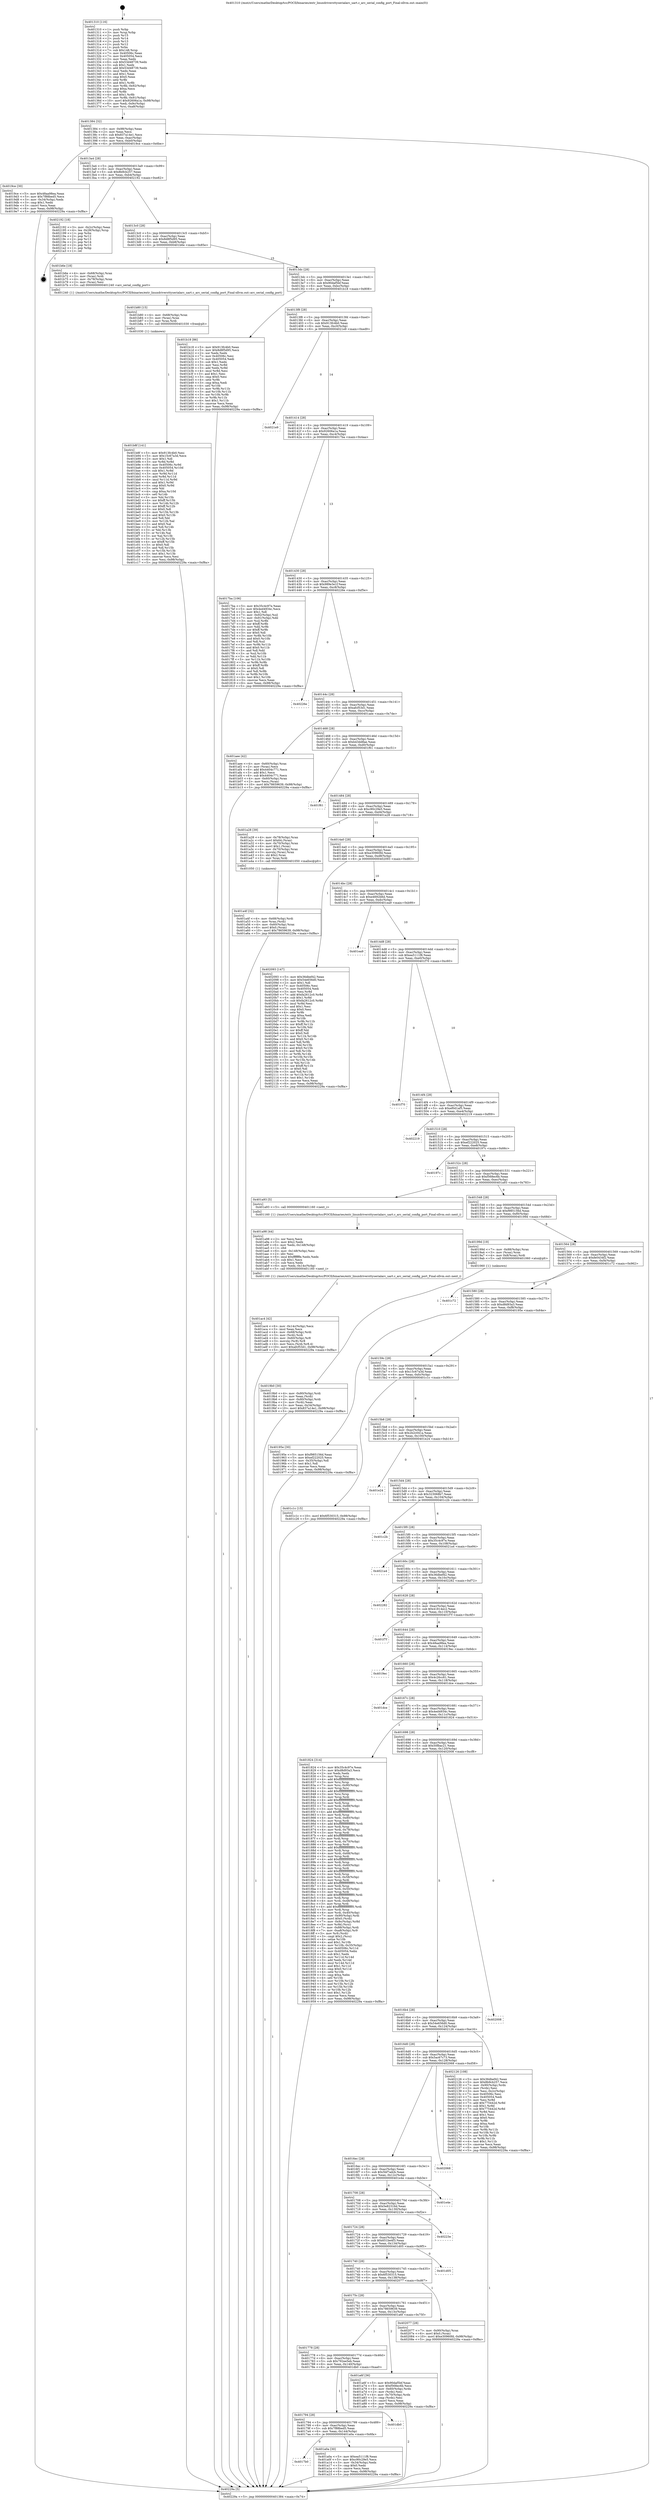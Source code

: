 digraph "0x401310" {
  label = "0x401310 (/mnt/c/Users/mathe/Desktop/tcc/POCII/binaries/extr_linuxdriversttyserialarc_uart.c_arc_serial_config_port_Final-ollvm.out::main(0))"
  labelloc = "t"
  node[shape=record]

  Entry [label="",width=0.3,height=0.3,shape=circle,fillcolor=black,style=filled]
  "0x401384" [label="{
     0x401384 [32]\l
     | [instrs]\l
     &nbsp;&nbsp;0x401384 \<+6\>: mov -0x98(%rbp),%eax\l
     &nbsp;&nbsp;0x40138a \<+2\>: mov %eax,%ecx\l
     &nbsp;&nbsp;0x40138c \<+6\>: sub $0x837a14e1,%ecx\l
     &nbsp;&nbsp;0x401392 \<+6\>: mov %eax,-0xac(%rbp)\l
     &nbsp;&nbsp;0x401398 \<+6\>: mov %ecx,-0xb0(%rbp)\l
     &nbsp;&nbsp;0x40139e \<+6\>: je 00000000004019ce \<main+0x6be\>\l
  }"]
  "0x4019ce" [label="{
     0x4019ce [30]\l
     | [instrs]\l
     &nbsp;&nbsp;0x4019ce \<+5\>: mov $0x48aa98ea,%eax\l
     &nbsp;&nbsp;0x4019d3 \<+5\>: mov $0x7f88bed5,%ecx\l
     &nbsp;&nbsp;0x4019d8 \<+3\>: mov -0x34(%rbp),%edx\l
     &nbsp;&nbsp;0x4019db \<+3\>: cmp $0x1,%edx\l
     &nbsp;&nbsp;0x4019de \<+3\>: cmovl %ecx,%eax\l
     &nbsp;&nbsp;0x4019e1 \<+6\>: mov %eax,-0x98(%rbp)\l
     &nbsp;&nbsp;0x4019e7 \<+5\>: jmp 000000000040229a \<main+0xf8a\>\l
  }"]
  "0x4013a4" [label="{
     0x4013a4 [28]\l
     | [instrs]\l
     &nbsp;&nbsp;0x4013a4 \<+5\>: jmp 00000000004013a9 \<main+0x99\>\l
     &nbsp;&nbsp;0x4013a9 \<+6\>: mov -0xac(%rbp),%eax\l
     &nbsp;&nbsp;0x4013af \<+5\>: sub $0x8b9cb257,%eax\l
     &nbsp;&nbsp;0x4013b4 \<+6\>: mov %eax,-0xb4(%rbp)\l
     &nbsp;&nbsp;0x4013ba \<+6\>: je 0000000000402192 \<main+0xe82\>\l
  }"]
  Exit [label="",width=0.3,height=0.3,shape=circle,fillcolor=black,style=filled,peripheries=2]
  "0x402192" [label="{
     0x402192 [18]\l
     | [instrs]\l
     &nbsp;&nbsp;0x402192 \<+3\>: mov -0x2c(%rbp),%eax\l
     &nbsp;&nbsp;0x402195 \<+4\>: lea -0x28(%rbp),%rsp\l
     &nbsp;&nbsp;0x402199 \<+1\>: pop %rbx\l
     &nbsp;&nbsp;0x40219a \<+2\>: pop %r12\l
     &nbsp;&nbsp;0x40219c \<+2\>: pop %r13\l
     &nbsp;&nbsp;0x40219e \<+2\>: pop %r14\l
     &nbsp;&nbsp;0x4021a0 \<+2\>: pop %r15\l
     &nbsp;&nbsp;0x4021a2 \<+1\>: pop %rbp\l
     &nbsp;&nbsp;0x4021a3 \<+1\>: ret\l
  }"]
  "0x4013c0" [label="{
     0x4013c0 [28]\l
     | [instrs]\l
     &nbsp;&nbsp;0x4013c0 \<+5\>: jmp 00000000004013c5 \<main+0xb5\>\l
     &nbsp;&nbsp;0x4013c5 \<+6\>: mov -0xac(%rbp),%eax\l
     &nbsp;&nbsp;0x4013cb \<+5\>: sub $0x8d8f5d95,%eax\l
     &nbsp;&nbsp;0x4013d0 \<+6\>: mov %eax,-0xb8(%rbp)\l
     &nbsp;&nbsp;0x4013d6 \<+6\>: je 0000000000401b6e \<main+0x85e\>\l
  }"]
  "0x401b8f" [label="{
     0x401b8f [141]\l
     | [instrs]\l
     &nbsp;&nbsp;0x401b8f \<+5\>: mov $0x913fc4b0,%esi\l
     &nbsp;&nbsp;0x401b94 \<+5\>: mov $0x15c67a3d,%ecx\l
     &nbsp;&nbsp;0x401b99 \<+2\>: mov $0x1,%dl\l
     &nbsp;&nbsp;0x401b9b \<+3\>: xor %r8d,%r8d\l
     &nbsp;&nbsp;0x401b9e \<+8\>: mov 0x40506c,%r9d\l
     &nbsp;&nbsp;0x401ba6 \<+8\>: mov 0x405054,%r10d\l
     &nbsp;&nbsp;0x401bae \<+4\>: sub $0x1,%r8d\l
     &nbsp;&nbsp;0x401bb2 \<+3\>: mov %r9d,%r11d\l
     &nbsp;&nbsp;0x401bb5 \<+3\>: add %r8d,%r11d\l
     &nbsp;&nbsp;0x401bb8 \<+4\>: imul %r11d,%r9d\l
     &nbsp;&nbsp;0x401bbc \<+4\>: and $0x1,%r9d\l
     &nbsp;&nbsp;0x401bc0 \<+4\>: cmp $0x0,%r9d\l
     &nbsp;&nbsp;0x401bc4 \<+3\>: sete %bl\l
     &nbsp;&nbsp;0x401bc7 \<+4\>: cmp $0xa,%r10d\l
     &nbsp;&nbsp;0x401bcb \<+4\>: setl %r14b\l
     &nbsp;&nbsp;0x401bcf \<+3\>: mov %bl,%r15b\l
     &nbsp;&nbsp;0x401bd2 \<+4\>: xor $0xff,%r15b\l
     &nbsp;&nbsp;0x401bd6 \<+3\>: mov %r14b,%r12b\l
     &nbsp;&nbsp;0x401bd9 \<+4\>: xor $0xff,%r12b\l
     &nbsp;&nbsp;0x401bdd \<+3\>: xor $0x0,%dl\l
     &nbsp;&nbsp;0x401be0 \<+3\>: mov %r15b,%r13b\l
     &nbsp;&nbsp;0x401be3 \<+4\>: and $0x0,%r13b\l
     &nbsp;&nbsp;0x401be7 \<+2\>: and %dl,%bl\l
     &nbsp;&nbsp;0x401be9 \<+3\>: mov %r12b,%al\l
     &nbsp;&nbsp;0x401bec \<+2\>: and $0x0,%al\l
     &nbsp;&nbsp;0x401bee \<+3\>: and %dl,%r14b\l
     &nbsp;&nbsp;0x401bf1 \<+3\>: or %bl,%r13b\l
     &nbsp;&nbsp;0x401bf4 \<+3\>: or %r14b,%al\l
     &nbsp;&nbsp;0x401bf7 \<+3\>: xor %al,%r13b\l
     &nbsp;&nbsp;0x401bfa \<+3\>: or %r12b,%r15b\l
     &nbsp;&nbsp;0x401bfd \<+4\>: xor $0xff,%r15b\l
     &nbsp;&nbsp;0x401c01 \<+3\>: or $0x0,%dl\l
     &nbsp;&nbsp;0x401c04 \<+3\>: and %dl,%r15b\l
     &nbsp;&nbsp;0x401c07 \<+3\>: or %r15b,%r13b\l
     &nbsp;&nbsp;0x401c0a \<+4\>: test $0x1,%r13b\l
     &nbsp;&nbsp;0x401c0e \<+3\>: cmovne %ecx,%esi\l
     &nbsp;&nbsp;0x401c11 \<+6\>: mov %esi,-0x98(%rbp)\l
     &nbsp;&nbsp;0x401c17 \<+5\>: jmp 000000000040229a \<main+0xf8a\>\l
  }"]
  "0x401b6e" [label="{
     0x401b6e [18]\l
     | [instrs]\l
     &nbsp;&nbsp;0x401b6e \<+4\>: mov -0x68(%rbp),%rax\l
     &nbsp;&nbsp;0x401b72 \<+3\>: mov (%rax),%rdi\l
     &nbsp;&nbsp;0x401b75 \<+4\>: mov -0x78(%rbp),%rax\l
     &nbsp;&nbsp;0x401b79 \<+2\>: mov (%rax),%esi\l
     &nbsp;&nbsp;0x401b7b \<+5\>: call 0000000000401240 \<arc_serial_config_port\>\l
     | [calls]\l
     &nbsp;&nbsp;0x401240 \{1\} (/mnt/c/Users/mathe/Desktop/tcc/POCII/binaries/extr_linuxdriversttyserialarc_uart.c_arc_serial_config_port_Final-ollvm.out::arc_serial_config_port)\l
  }"]
  "0x4013dc" [label="{
     0x4013dc [28]\l
     | [instrs]\l
     &nbsp;&nbsp;0x4013dc \<+5\>: jmp 00000000004013e1 \<main+0xd1\>\l
     &nbsp;&nbsp;0x4013e1 \<+6\>: mov -0xac(%rbp),%eax\l
     &nbsp;&nbsp;0x4013e7 \<+5\>: sub $0x90daf5bf,%eax\l
     &nbsp;&nbsp;0x4013ec \<+6\>: mov %eax,-0xbc(%rbp)\l
     &nbsp;&nbsp;0x4013f2 \<+6\>: je 0000000000401b18 \<main+0x808\>\l
  }"]
  "0x401b80" [label="{
     0x401b80 [15]\l
     | [instrs]\l
     &nbsp;&nbsp;0x401b80 \<+4\>: mov -0x68(%rbp),%rax\l
     &nbsp;&nbsp;0x401b84 \<+3\>: mov (%rax),%rax\l
     &nbsp;&nbsp;0x401b87 \<+3\>: mov %rax,%rdi\l
     &nbsp;&nbsp;0x401b8a \<+5\>: call 0000000000401030 \<free@plt\>\l
     | [calls]\l
     &nbsp;&nbsp;0x401030 \{1\} (unknown)\l
  }"]
  "0x401b18" [label="{
     0x401b18 [86]\l
     | [instrs]\l
     &nbsp;&nbsp;0x401b18 \<+5\>: mov $0x913fc4b0,%eax\l
     &nbsp;&nbsp;0x401b1d \<+5\>: mov $0x8d8f5d95,%ecx\l
     &nbsp;&nbsp;0x401b22 \<+2\>: xor %edx,%edx\l
     &nbsp;&nbsp;0x401b24 \<+7\>: mov 0x40506c,%esi\l
     &nbsp;&nbsp;0x401b2b \<+7\>: mov 0x405054,%edi\l
     &nbsp;&nbsp;0x401b32 \<+3\>: sub $0x1,%edx\l
     &nbsp;&nbsp;0x401b35 \<+3\>: mov %esi,%r8d\l
     &nbsp;&nbsp;0x401b38 \<+3\>: add %edx,%r8d\l
     &nbsp;&nbsp;0x401b3b \<+4\>: imul %r8d,%esi\l
     &nbsp;&nbsp;0x401b3f \<+3\>: and $0x1,%esi\l
     &nbsp;&nbsp;0x401b42 \<+3\>: cmp $0x0,%esi\l
     &nbsp;&nbsp;0x401b45 \<+4\>: sete %r9b\l
     &nbsp;&nbsp;0x401b49 \<+3\>: cmp $0xa,%edi\l
     &nbsp;&nbsp;0x401b4c \<+4\>: setl %r10b\l
     &nbsp;&nbsp;0x401b50 \<+3\>: mov %r9b,%r11b\l
     &nbsp;&nbsp;0x401b53 \<+3\>: and %r10b,%r11b\l
     &nbsp;&nbsp;0x401b56 \<+3\>: xor %r10b,%r9b\l
     &nbsp;&nbsp;0x401b59 \<+3\>: or %r9b,%r11b\l
     &nbsp;&nbsp;0x401b5c \<+4\>: test $0x1,%r11b\l
     &nbsp;&nbsp;0x401b60 \<+3\>: cmovne %ecx,%eax\l
     &nbsp;&nbsp;0x401b63 \<+6\>: mov %eax,-0x98(%rbp)\l
     &nbsp;&nbsp;0x401b69 \<+5\>: jmp 000000000040229a \<main+0xf8a\>\l
  }"]
  "0x4013f8" [label="{
     0x4013f8 [28]\l
     | [instrs]\l
     &nbsp;&nbsp;0x4013f8 \<+5\>: jmp 00000000004013fd \<main+0xed\>\l
     &nbsp;&nbsp;0x4013fd \<+6\>: mov -0xac(%rbp),%eax\l
     &nbsp;&nbsp;0x401403 \<+5\>: sub $0x913fc4b0,%eax\l
     &nbsp;&nbsp;0x401408 \<+6\>: mov %eax,-0xc0(%rbp)\l
     &nbsp;&nbsp;0x40140e \<+6\>: je 00000000004021e9 \<main+0xed9\>\l
  }"]
  "0x401ac4" [label="{
     0x401ac4 [42]\l
     | [instrs]\l
     &nbsp;&nbsp;0x401ac4 \<+6\>: mov -0x14c(%rbp),%ecx\l
     &nbsp;&nbsp;0x401aca \<+3\>: imul %eax,%ecx\l
     &nbsp;&nbsp;0x401acd \<+4\>: mov -0x68(%rbp),%rdi\l
     &nbsp;&nbsp;0x401ad1 \<+3\>: mov (%rdi),%rdi\l
     &nbsp;&nbsp;0x401ad4 \<+4\>: mov -0x60(%rbp),%r8\l
     &nbsp;&nbsp;0x401ad8 \<+3\>: movslq (%r8),%r8\l
     &nbsp;&nbsp;0x401adb \<+4\>: mov %ecx,(%rdi,%r8,4)\l
     &nbsp;&nbsp;0x401adf \<+10\>: movl $0xafcf53d1,-0x98(%rbp)\l
     &nbsp;&nbsp;0x401ae9 \<+5\>: jmp 000000000040229a \<main+0xf8a\>\l
  }"]
  "0x4021e9" [label="{
     0x4021e9\l
  }", style=dashed]
  "0x401414" [label="{
     0x401414 [28]\l
     | [instrs]\l
     &nbsp;&nbsp;0x401414 \<+5\>: jmp 0000000000401419 \<main+0x109\>\l
     &nbsp;&nbsp;0x401419 \<+6\>: mov -0xac(%rbp),%eax\l
     &nbsp;&nbsp;0x40141f \<+5\>: sub $0x92606a1a,%eax\l
     &nbsp;&nbsp;0x401424 \<+6\>: mov %eax,-0xc4(%rbp)\l
     &nbsp;&nbsp;0x40142a \<+6\>: je 00000000004017ba \<main+0x4aa\>\l
  }"]
  "0x401a98" [label="{
     0x401a98 [44]\l
     | [instrs]\l
     &nbsp;&nbsp;0x401a98 \<+2\>: xor %ecx,%ecx\l
     &nbsp;&nbsp;0x401a9a \<+5\>: mov $0x2,%edx\l
     &nbsp;&nbsp;0x401a9f \<+6\>: mov %edx,-0x148(%rbp)\l
     &nbsp;&nbsp;0x401aa5 \<+1\>: cltd\l
     &nbsp;&nbsp;0x401aa6 \<+6\>: mov -0x148(%rbp),%esi\l
     &nbsp;&nbsp;0x401aac \<+2\>: idiv %esi\l
     &nbsp;&nbsp;0x401aae \<+6\>: imul $0xfffffffe,%edx,%edx\l
     &nbsp;&nbsp;0x401ab4 \<+3\>: sub $0x1,%ecx\l
     &nbsp;&nbsp;0x401ab7 \<+2\>: sub %ecx,%edx\l
     &nbsp;&nbsp;0x401ab9 \<+6\>: mov %edx,-0x14c(%rbp)\l
     &nbsp;&nbsp;0x401abf \<+5\>: call 0000000000401160 \<next_i\>\l
     | [calls]\l
     &nbsp;&nbsp;0x401160 \{1\} (/mnt/c/Users/mathe/Desktop/tcc/POCII/binaries/extr_linuxdriversttyserialarc_uart.c_arc_serial_config_port_Final-ollvm.out::next_i)\l
  }"]
  "0x4017ba" [label="{
     0x4017ba [106]\l
     | [instrs]\l
     &nbsp;&nbsp;0x4017ba \<+5\>: mov $0x35c4c97e,%eax\l
     &nbsp;&nbsp;0x4017bf \<+5\>: mov $0x4ed4934c,%ecx\l
     &nbsp;&nbsp;0x4017c4 \<+2\>: mov $0x1,%dl\l
     &nbsp;&nbsp;0x4017c6 \<+7\>: mov -0x92(%rbp),%sil\l
     &nbsp;&nbsp;0x4017cd \<+7\>: mov -0x91(%rbp),%dil\l
     &nbsp;&nbsp;0x4017d4 \<+3\>: mov %sil,%r8b\l
     &nbsp;&nbsp;0x4017d7 \<+4\>: xor $0xff,%r8b\l
     &nbsp;&nbsp;0x4017db \<+3\>: mov %dil,%r9b\l
     &nbsp;&nbsp;0x4017de \<+4\>: xor $0xff,%r9b\l
     &nbsp;&nbsp;0x4017e2 \<+3\>: xor $0x0,%dl\l
     &nbsp;&nbsp;0x4017e5 \<+3\>: mov %r8b,%r10b\l
     &nbsp;&nbsp;0x4017e8 \<+4\>: and $0x0,%r10b\l
     &nbsp;&nbsp;0x4017ec \<+3\>: and %dl,%sil\l
     &nbsp;&nbsp;0x4017ef \<+3\>: mov %r9b,%r11b\l
     &nbsp;&nbsp;0x4017f2 \<+4\>: and $0x0,%r11b\l
     &nbsp;&nbsp;0x4017f6 \<+3\>: and %dl,%dil\l
     &nbsp;&nbsp;0x4017f9 \<+3\>: or %sil,%r10b\l
     &nbsp;&nbsp;0x4017fc \<+3\>: or %dil,%r11b\l
     &nbsp;&nbsp;0x4017ff \<+3\>: xor %r11b,%r10b\l
     &nbsp;&nbsp;0x401802 \<+3\>: or %r9b,%r8b\l
     &nbsp;&nbsp;0x401805 \<+4\>: xor $0xff,%r8b\l
     &nbsp;&nbsp;0x401809 \<+3\>: or $0x0,%dl\l
     &nbsp;&nbsp;0x40180c \<+3\>: and %dl,%r8b\l
     &nbsp;&nbsp;0x40180f \<+3\>: or %r8b,%r10b\l
     &nbsp;&nbsp;0x401812 \<+4\>: test $0x1,%r10b\l
     &nbsp;&nbsp;0x401816 \<+3\>: cmovne %ecx,%eax\l
     &nbsp;&nbsp;0x401819 \<+6\>: mov %eax,-0x98(%rbp)\l
     &nbsp;&nbsp;0x40181f \<+5\>: jmp 000000000040229a \<main+0xf8a\>\l
  }"]
  "0x401430" [label="{
     0x401430 [28]\l
     | [instrs]\l
     &nbsp;&nbsp;0x401430 \<+5\>: jmp 0000000000401435 \<main+0x125\>\l
     &nbsp;&nbsp;0x401435 \<+6\>: mov -0xac(%rbp),%eax\l
     &nbsp;&nbsp;0x40143b \<+5\>: sub $0x989e3e1f,%eax\l
     &nbsp;&nbsp;0x401440 \<+6\>: mov %eax,-0xc8(%rbp)\l
     &nbsp;&nbsp;0x401446 \<+6\>: je 000000000040226e \<main+0xf5e\>\l
  }"]
  "0x40229a" [label="{
     0x40229a [5]\l
     | [instrs]\l
     &nbsp;&nbsp;0x40229a \<+5\>: jmp 0000000000401384 \<main+0x74\>\l
  }"]
  "0x401310" [label="{
     0x401310 [116]\l
     | [instrs]\l
     &nbsp;&nbsp;0x401310 \<+1\>: push %rbp\l
     &nbsp;&nbsp;0x401311 \<+3\>: mov %rsp,%rbp\l
     &nbsp;&nbsp;0x401314 \<+2\>: push %r15\l
     &nbsp;&nbsp;0x401316 \<+2\>: push %r14\l
     &nbsp;&nbsp;0x401318 \<+2\>: push %r13\l
     &nbsp;&nbsp;0x40131a \<+2\>: push %r12\l
     &nbsp;&nbsp;0x40131c \<+1\>: push %rbx\l
     &nbsp;&nbsp;0x40131d \<+7\>: sub $0x148,%rsp\l
     &nbsp;&nbsp;0x401324 \<+7\>: mov 0x40506c,%eax\l
     &nbsp;&nbsp;0x40132b \<+7\>: mov 0x405054,%ecx\l
     &nbsp;&nbsp;0x401332 \<+2\>: mov %eax,%edx\l
     &nbsp;&nbsp;0x401334 \<+6\>: sub $0x53d48739,%edx\l
     &nbsp;&nbsp;0x40133a \<+3\>: sub $0x1,%edx\l
     &nbsp;&nbsp;0x40133d \<+6\>: add $0x53d48739,%edx\l
     &nbsp;&nbsp;0x401343 \<+3\>: imul %edx,%eax\l
     &nbsp;&nbsp;0x401346 \<+3\>: and $0x1,%eax\l
     &nbsp;&nbsp;0x401349 \<+3\>: cmp $0x0,%eax\l
     &nbsp;&nbsp;0x40134c \<+4\>: sete %r8b\l
     &nbsp;&nbsp;0x401350 \<+4\>: and $0x1,%r8b\l
     &nbsp;&nbsp;0x401354 \<+7\>: mov %r8b,-0x92(%rbp)\l
     &nbsp;&nbsp;0x40135b \<+3\>: cmp $0xa,%ecx\l
     &nbsp;&nbsp;0x40135e \<+4\>: setl %r8b\l
     &nbsp;&nbsp;0x401362 \<+4\>: and $0x1,%r8b\l
     &nbsp;&nbsp;0x401366 \<+7\>: mov %r8b,-0x91(%rbp)\l
     &nbsp;&nbsp;0x40136d \<+10\>: movl $0x92606a1a,-0x98(%rbp)\l
     &nbsp;&nbsp;0x401377 \<+6\>: mov %edi,-0x9c(%rbp)\l
     &nbsp;&nbsp;0x40137d \<+7\>: mov %rsi,-0xa8(%rbp)\l
  }"]
  "0x401a4f" [label="{
     0x401a4f [32]\l
     | [instrs]\l
     &nbsp;&nbsp;0x401a4f \<+4\>: mov -0x68(%rbp),%rdi\l
     &nbsp;&nbsp;0x401a53 \<+3\>: mov %rax,(%rdi)\l
     &nbsp;&nbsp;0x401a56 \<+4\>: mov -0x60(%rbp),%rax\l
     &nbsp;&nbsp;0x401a5a \<+6\>: movl $0x0,(%rax)\l
     &nbsp;&nbsp;0x401a60 \<+10\>: movl $0x78659639,-0x98(%rbp)\l
     &nbsp;&nbsp;0x401a6a \<+5\>: jmp 000000000040229a \<main+0xf8a\>\l
  }"]
  "0x40226e" [label="{
     0x40226e\l
  }", style=dashed]
  "0x40144c" [label="{
     0x40144c [28]\l
     | [instrs]\l
     &nbsp;&nbsp;0x40144c \<+5\>: jmp 0000000000401451 \<main+0x141\>\l
     &nbsp;&nbsp;0x401451 \<+6\>: mov -0xac(%rbp),%eax\l
     &nbsp;&nbsp;0x401457 \<+5\>: sub $0xafcf53d1,%eax\l
     &nbsp;&nbsp;0x40145c \<+6\>: mov %eax,-0xcc(%rbp)\l
     &nbsp;&nbsp;0x401462 \<+6\>: je 0000000000401aee \<main+0x7de\>\l
  }"]
  "0x4017b0" [label="{
     0x4017b0\l
  }", style=dashed]
  "0x401aee" [label="{
     0x401aee [42]\l
     | [instrs]\l
     &nbsp;&nbsp;0x401aee \<+4\>: mov -0x60(%rbp),%rax\l
     &nbsp;&nbsp;0x401af2 \<+2\>: mov (%rax),%ecx\l
     &nbsp;&nbsp;0x401af4 \<+6\>: add $0x4404c771,%ecx\l
     &nbsp;&nbsp;0x401afa \<+3\>: add $0x1,%ecx\l
     &nbsp;&nbsp;0x401afd \<+6\>: sub $0x4404c771,%ecx\l
     &nbsp;&nbsp;0x401b03 \<+4\>: mov -0x60(%rbp),%rax\l
     &nbsp;&nbsp;0x401b07 \<+2\>: mov %ecx,(%rax)\l
     &nbsp;&nbsp;0x401b09 \<+10\>: movl $0x78659639,-0x98(%rbp)\l
     &nbsp;&nbsp;0x401b13 \<+5\>: jmp 000000000040229a \<main+0xf8a\>\l
  }"]
  "0x401468" [label="{
     0x401468 [28]\l
     | [instrs]\l
     &nbsp;&nbsp;0x401468 \<+5\>: jmp 000000000040146d \<main+0x15d\>\l
     &nbsp;&nbsp;0x40146d \<+6\>: mov -0xac(%rbp),%eax\l
     &nbsp;&nbsp;0x401473 \<+5\>: sub $0xb43dd8ae,%eax\l
     &nbsp;&nbsp;0x401478 \<+6\>: mov %eax,-0xd0(%rbp)\l
     &nbsp;&nbsp;0x40147e \<+6\>: je 0000000000401f61 \<main+0xc51\>\l
  }"]
  "0x401a0a" [label="{
     0x401a0a [30]\l
     | [instrs]\l
     &nbsp;&nbsp;0x401a0a \<+5\>: mov $0xea5111f8,%eax\l
     &nbsp;&nbsp;0x401a0f \<+5\>: mov $0xc90c29e5,%ecx\l
     &nbsp;&nbsp;0x401a14 \<+3\>: mov -0x34(%rbp),%edx\l
     &nbsp;&nbsp;0x401a17 \<+3\>: cmp $0x0,%edx\l
     &nbsp;&nbsp;0x401a1a \<+3\>: cmove %ecx,%eax\l
     &nbsp;&nbsp;0x401a1d \<+6\>: mov %eax,-0x98(%rbp)\l
     &nbsp;&nbsp;0x401a23 \<+5\>: jmp 000000000040229a \<main+0xf8a\>\l
  }"]
  "0x401f61" [label="{
     0x401f61\l
  }", style=dashed]
  "0x401484" [label="{
     0x401484 [28]\l
     | [instrs]\l
     &nbsp;&nbsp;0x401484 \<+5\>: jmp 0000000000401489 \<main+0x179\>\l
     &nbsp;&nbsp;0x401489 \<+6\>: mov -0xac(%rbp),%eax\l
     &nbsp;&nbsp;0x40148f \<+5\>: sub $0xc90c29e5,%eax\l
     &nbsp;&nbsp;0x401494 \<+6\>: mov %eax,-0xd4(%rbp)\l
     &nbsp;&nbsp;0x40149a \<+6\>: je 0000000000401a28 \<main+0x718\>\l
  }"]
  "0x401794" [label="{
     0x401794 [28]\l
     | [instrs]\l
     &nbsp;&nbsp;0x401794 \<+5\>: jmp 0000000000401799 \<main+0x489\>\l
     &nbsp;&nbsp;0x401799 \<+6\>: mov -0xac(%rbp),%eax\l
     &nbsp;&nbsp;0x40179f \<+5\>: sub $0x7f88bed5,%eax\l
     &nbsp;&nbsp;0x4017a4 \<+6\>: mov %eax,-0x144(%rbp)\l
     &nbsp;&nbsp;0x4017aa \<+6\>: je 0000000000401a0a \<main+0x6fa\>\l
  }"]
  "0x401a28" [label="{
     0x401a28 [39]\l
     | [instrs]\l
     &nbsp;&nbsp;0x401a28 \<+4\>: mov -0x78(%rbp),%rax\l
     &nbsp;&nbsp;0x401a2c \<+6\>: movl $0x64,(%rax)\l
     &nbsp;&nbsp;0x401a32 \<+4\>: mov -0x70(%rbp),%rax\l
     &nbsp;&nbsp;0x401a36 \<+6\>: movl $0x1,(%rax)\l
     &nbsp;&nbsp;0x401a3c \<+4\>: mov -0x70(%rbp),%rax\l
     &nbsp;&nbsp;0x401a40 \<+3\>: movslq (%rax),%rax\l
     &nbsp;&nbsp;0x401a43 \<+4\>: shl $0x2,%rax\l
     &nbsp;&nbsp;0x401a47 \<+3\>: mov %rax,%rdi\l
     &nbsp;&nbsp;0x401a4a \<+5\>: call 0000000000401050 \<malloc@plt\>\l
     | [calls]\l
     &nbsp;&nbsp;0x401050 \{1\} (unknown)\l
  }"]
  "0x4014a0" [label="{
     0x4014a0 [28]\l
     | [instrs]\l
     &nbsp;&nbsp;0x4014a0 \<+5\>: jmp 00000000004014a5 \<main+0x195\>\l
     &nbsp;&nbsp;0x4014a5 \<+6\>: mov -0xac(%rbp),%eax\l
     &nbsp;&nbsp;0x4014ab \<+5\>: sub $0xe30960fd,%eax\l
     &nbsp;&nbsp;0x4014b0 \<+6\>: mov %eax,-0xd8(%rbp)\l
     &nbsp;&nbsp;0x4014b6 \<+6\>: je 0000000000402093 \<main+0xd83\>\l
  }"]
  "0x401db0" [label="{
     0x401db0\l
  }", style=dashed]
  "0x402093" [label="{
     0x402093 [147]\l
     | [instrs]\l
     &nbsp;&nbsp;0x402093 \<+5\>: mov $0x36dbef42,%eax\l
     &nbsp;&nbsp;0x402098 \<+5\>: mov $0x54e656d0,%ecx\l
     &nbsp;&nbsp;0x40209d \<+2\>: mov $0x1,%dl\l
     &nbsp;&nbsp;0x40209f \<+7\>: mov 0x40506c,%esi\l
     &nbsp;&nbsp;0x4020a6 \<+7\>: mov 0x405054,%edi\l
     &nbsp;&nbsp;0x4020ad \<+3\>: mov %esi,%r8d\l
     &nbsp;&nbsp;0x4020b0 \<+7\>: add $0xfa2612c0,%r8d\l
     &nbsp;&nbsp;0x4020b7 \<+4\>: sub $0x1,%r8d\l
     &nbsp;&nbsp;0x4020bb \<+7\>: sub $0xfa2612c0,%r8d\l
     &nbsp;&nbsp;0x4020c2 \<+4\>: imul %r8d,%esi\l
     &nbsp;&nbsp;0x4020c6 \<+3\>: and $0x1,%esi\l
     &nbsp;&nbsp;0x4020c9 \<+3\>: cmp $0x0,%esi\l
     &nbsp;&nbsp;0x4020cc \<+4\>: sete %r9b\l
     &nbsp;&nbsp;0x4020d0 \<+3\>: cmp $0xa,%edi\l
     &nbsp;&nbsp;0x4020d3 \<+4\>: setl %r10b\l
     &nbsp;&nbsp;0x4020d7 \<+3\>: mov %r9b,%r11b\l
     &nbsp;&nbsp;0x4020da \<+4\>: xor $0xff,%r11b\l
     &nbsp;&nbsp;0x4020de \<+3\>: mov %r10b,%bl\l
     &nbsp;&nbsp;0x4020e1 \<+3\>: xor $0xff,%bl\l
     &nbsp;&nbsp;0x4020e4 \<+3\>: xor $0x0,%dl\l
     &nbsp;&nbsp;0x4020e7 \<+3\>: mov %r11b,%r14b\l
     &nbsp;&nbsp;0x4020ea \<+4\>: and $0x0,%r14b\l
     &nbsp;&nbsp;0x4020ee \<+3\>: and %dl,%r9b\l
     &nbsp;&nbsp;0x4020f1 \<+3\>: mov %bl,%r15b\l
     &nbsp;&nbsp;0x4020f4 \<+4\>: and $0x0,%r15b\l
     &nbsp;&nbsp;0x4020f8 \<+3\>: and %dl,%r10b\l
     &nbsp;&nbsp;0x4020fb \<+3\>: or %r9b,%r14b\l
     &nbsp;&nbsp;0x4020fe \<+3\>: or %r10b,%r15b\l
     &nbsp;&nbsp;0x402101 \<+3\>: xor %r15b,%r14b\l
     &nbsp;&nbsp;0x402104 \<+3\>: or %bl,%r11b\l
     &nbsp;&nbsp;0x402107 \<+4\>: xor $0xff,%r11b\l
     &nbsp;&nbsp;0x40210b \<+3\>: or $0x0,%dl\l
     &nbsp;&nbsp;0x40210e \<+3\>: and %dl,%r11b\l
     &nbsp;&nbsp;0x402111 \<+3\>: or %r11b,%r14b\l
     &nbsp;&nbsp;0x402114 \<+4\>: test $0x1,%r14b\l
     &nbsp;&nbsp;0x402118 \<+3\>: cmovne %ecx,%eax\l
     &nbsp;&nbsp;0x40211b \<+6\>: mov %eax,-0x98(%rbp)\l
     &nbsp;&nbsp;0x402121 \<+5\>: jmp 000000000040229a \<main+0xf8a\>\l
  }"]
  "0x4014bc" [label="{
     0x4014bc [28]\l
     | [instrs]\l
     &nbsp;&nbsp;0x4014bc \<+5\>: jmp 00000000004014c1 \<main+0x1b1\>\l
     &nbsp;&nbsp;0x4014c1 \<+6\>: mov -0xac(%rbp),%eax\l
     &nbsp;&nbsp;0x4014c7 \<+5\>: sub $0xe4692b6d,%eax\l
     &nbsp;&nbsp;0x4014cc \<+6\>: mov %eax,-0xdc(%rbp)\l
     &nbsp;&nbsp;0x4014d2 \<+6\>: je 0000000000401ea9 \<main+0xb99\>\l
  }"]
  "0x401778" [label="{
     0x401778 [28]\l
     | [instrs]\l
     &nbsp;&nbsp;0x401778 \<+5\>: jmp 000000000040177d \<main+0x46d\>\l
     &nbsp;&nbsp;0x40177d \<+6\>: mov -0xac(%rbp),%eax\l
     &nbsp;&nbsp;0x401783 \<+5\>: sub $0x792ee5eb,%eax\l
     &nbsp;&nbsp;0x401788 \<+6\>: mov %eax,-0x140(%rbp)\l
     &nbsp;&nbsp;0x40178e \<+6\>: je 0000000000401db0 \<main+0xaa0\>\l
  }"]
  "0x401ea9" [label="{
     0x401ea9\l
  }", style=dashed]
  "0x4014d8" [label="{
     0x4014d8 [28]\l
     | [instrs]\l
     &nbsp;&nbsp;0x4014d8 \<+5\>: jmp 00000000004014dd \<main+0x1cd\>\l
     &nbsp;&nbsp;0x4014dd \<+6\>: mov -0xac(%rbp),%eax\l
     &nbsp;&nbsp;0x4014e3 \<+5\>: sub $0xea5111f8,%eax\l
     &nbsp;&nbsp;0x4014e8 \<+6\>: mov %eax,-0xe0(%rbp)\l
     &nbsp;&nbsp;0x4014ee \<+6\>: je 0000000000401f70 \<main+0xc60\>\l
  }"]
  "0x401a6f" [label="{
     0x401a6f [36]\l
     | [instrs]\l
     &nbsp;&nbsp;0x401a6f \<+5\>: mov $0x90daf5bf,%eax\l
     &nbsp;&nbsp;0x401a74 \<+5\>: mov $0xf568ec6b,%ecx\l
     &nbsp;&nbsp;0x401a79 \<+4\>: mov -0x60(%rbp),%rdx\l
     &nbsp;&nbsp;0x401a7d \<+2\>: mov (%rdx),%esi\l
     &nbsp;&nbsp;0x401a7f \<+4\>: mov -0x70(%rbp),%rdx\l
     &nbsp;&nbsp;0x401a83 \<+2\>: cmp (%rdx),%esi\l
     &nbsp;&nbsp;0x401a85 \<+3\>: cmovl %ecx,%eax\l
     &nbsp;&nbsp;0x401a88 \<+6\>: mov %eax,-0x98(%rbp)\l
     &nbsp;&nbsp;0x401a8e \<+5\>: jmp 000000000040229a \<main+0xf8a\>\l
  }"]
  "0x401f70" [label="{
     0x401f70\l
  }", style=dashed]
  "0x4014f4" [label="{
     0x4014f4 [28]\l
     | [instrs]\l
     &nbsp;&nbsp;0x4014f4 \<+5\>: jmp 00000000004014f9 \<main+0x1e9\>\l
     &nbsp;&nbsp;0x4014f9 \<+6\>: mov -0xac(%rbp),%eax\l
     &nbsp;&nbsp;0x4014ff \<+5\>: sub $0xef0d1af5,%eax\l
     &nbsp;&nbsp;0x401504 \<+6\>: mov %eax,-0xe4(%rbp)\l
     &nbsp;&nbsp;0x40150a \<+6\>: je 0000000000402219 \<main+0xf09\>\l
  }"]
  "0x40175c" [label="{
     0x40175c [28]\l
     | [instrs]\l
     &nbsp;&nbsp;0x40175c \<+5\>: jmp 0000000000401761 \<main+0x451\>\l
     &nbsp;&nbsp;0x401761 \<+6\>: mov -0xac(%rbp),%eax\l
     &nbsp;&nbsp;0x401767 \<+5\>: sub $0x78659639,%eax\l
     &nbsp;&nbsp;0x40176c \<+6\>: mov %eax,-0x13c(%rbp)\l
     &nbsp;&nbsp;0x401772 \<+6\>: je 0000000000401a6f \<main+0x75f\>\l
  }"]
  "0x402219" [label="{
     0x402219\l
  }", style=dashed]
  "0x401510" [label="{
     0x401510 [28]\l
     | [instrs]\l
     &nbsp;&nbsp;0x401510 \<+5\>: jmp 0000000000401515 \<main+0x205\>\l
     &nbsp;&nbsp;0x401515 \<+6\>: mov -0xac(%rbp),%eax\l
     &nbsp;&nbsp;0x40151b \<+5\>: sub $0xef222025,%eax\l
     &nbsp;&nbsp;0x401520 \<+6\>: mov %eax,-0xe8(%rbp)\l
     &nbsp;&nbsp;0x401526 \<+6\>: je 000000000040197c \<main+0x66c\>\l
  }"]
  "0x402077" [label="{
     0x402077 [28]\l
     | [instrs]\l
     &nbsp;&nbsp;0x402077 \<+7\>: mov -0x90(%rbp),%rax\l
     &nbsp;&nbsp;0x40207e \<+6\>: movl $0x0,(%rax)\l
     &nbsp;&nbsp;0x402084 \<+10\>: movl $0xe30960fd,-0x98(%rbp)\l
     &nbsp;&nbsp;0x40208e \<+5\>: jmp 000000000040229a \<main+0xf8a\>\l
  }"]
  "0x40197c" [label="{
     0x40197c\l
  }", style=dashed]
  "0x40152c" [label="{
     0x40152c [28]\l
     | [instrs]\l
     &nbsp;&nbsp;0x40152c \<+5\>: jmp 0000000000401531 \<main+0x221\>\l
     &nbsp;&nbsp;0x401531 \<+6\>: mov -0xac(%rbp),%eax\l
     &nbsp;&nbsp;0x401537 \<+5\>: sub $0xf568ec6b,%eax\l
     &nbsp;&nbsp;0x40153c \<+6\>: mov %eax,-0xec(%rbp)\l
     &nbsp;&nbsp;0x401542 \<+6\>: je 0000000000401a93 \<main+0x783\>\l
  }"]
  "0x401740" [label="{
     0x401740 [28]\l
     | [instrs]\l
     &nbsp;&nbsp;0x401740 \<+5\>: jmp 0000000000401745 \<main+0x435\>\l
     &nbsp;&nbsp;0x401745 \<+6\>: mov -0xac(%rbp),%eax\l
     &nbsp;&nbsp;0x40174b \<+5\>: sub $0x6f530315,%eax\l
     &nbsp;&nbsp;0x401750 \<+6\>: mov %eax,-0x138(%rbp)\l
     &nbsp;&nbsp;0x401756 \<+6\>: je 0000000000402077 \<main+0xd67\>\l
  }"]
  "0x401a93" [label="{
     0x401a93 [5]\l
     | [instrs]\l
     &nbsp;&nbsp;0x401a93 \<+5\>: call 0000000000401160 \<next_i\>\l
     | [calls]\l
     &nbsp;&nbsp;0x401160 \{1\} (/mnt/c/Users/mathe/Desktop/tcc/POCII/binaries/extr_linuxdriversttyserialarc_uart.c_arc_serial_config_port_Final-ollvm.out::next_i)\l
  }"]
  "0x401548" [label="{
     0x401548 [28]\l
     | [instrs]\l
     &nbsp;&nbsp;0x401548 \<+5\>: jmp 000000000040154d \<main+0x23d\>\l
     &nbsp;&nbsp;0x40154d \<+6\>: mov -0xac(%rbp),%eax\l
     &nbsp;&nbsp;0x401553 \<+5\>: sub $0xf985156d,%eax\l
     &nbsp;&nbsp;0x401558 \<+6\>: mov %eax,-0xf0(%rbp)\l
     &nbsp;&nbsp;0x40155e \<+6\>: je 000000000040199d \<main+0x68d\>\l
  }"]
  "0x401d05" [label="{
     0x401d05\l
  }", style=dashed]
  "0x40199d" [label="{
     0x40199d [19]\l
     | [instrs]\l
     &nbsp;&nbsp;0x40199d \<+7\>: mov -0x88(%rbp),%rax\l
     &nbsp;&nbsp;0x4019a4 \<+3\>: mov (%rax),%rax\l
     &nbsp;&nbsp;0x4019a7 \<+4\>: mov 0x8(%rax),%rdi\l
     &nbsp;&nbsp;0x4019ab \<+5\>: call 0000000000401060 \<atoi@plt\>\l
     | [calls]\l
     &nbsp;&nbsp;0x401060 \{1\} (unknown)\l
  }"]
  "0x401564" [label="{
     0x401564 [28]\l
     | [instrs]\l
     &nbsp;&nbsp;0x401564 \<+5\>: jmp 0000000000401569 \<main+0x259\>\l
     &nbsp;&nbsp;0x401569 \<+6\>: mov -0xac(%rbp),%eax\l
     &nbsp;&nbsp;0x40156f \<+5\>: sub $0xfe0434f2,%eax\l
     &nbsp;&nbsp;0x401574 \<+6\>: mov %eax,-0xf4(%rbp)\l
     &nbsp;&nbsp;0x40157a \<+6\>: je 0000000000401c72 \<main+0x962\>\l
  }"]
  "0x401724" [label="{
     0x401724 [28]\l
     | [instrs]\l
     &nbsp;&nbsp;0x401724 \<+5\>: jmp 0000000000401729 \<main+0x419\>\l
     &nbsp;&nbsp;0x401729 \<+6\>: mov -0xac(%rbp),%eax\l
     &nbsp;&nbsp;0x40172f \<+5\>: sub $0x651be4f3,%eax\l
     &nbsp;&nbsp;0x401734 \<+6\>: mov %eax,-0x134(%rbp)\l
     &nbsp;&nbsp;0x40173a \<+6\>: je 0000000000401d05 \<main+0x9f5\>\l
  }"]
  "0x401c72" [label="{
     0x401c72\l
  }", style=dashed]
  "0x401580" [label="{
     0x401580 [28]\l
     | [instrs]\l
     &nbsp;&nbsp;0x401580 \<+5\>: jmp 0000000000401585 \<main+0x275\>\l
     &nbsp;&nbsp;0x401585 \<+6\>: mov -0xac(%rbp),%eax\l
     &nbsp;&nbsp;0x40158b \<+5\>: sub $0xd8d93a3,%eax\l
     &nbsp;&nbsp;0x401590 \<+6\>: mov %eax,-0xf8(%rbp)\l
     &nbsp;&nbsp;0x401596 \<+6\>: je 000000000040195e \<main+0x64e\>\l
  }"]
  "0x40223e" [label="{
     0x40223e\l
  }", style=dashed]
  "0x40195e" [label="{
     0x40195e [30]\l
     | [instrs]\l
     &nbsp;&nbsp;0x40195e \<+5\>: mov $0xf985156d,%eax\l
     &nbsp;&nbsp;0x401963 \<+5\>: mov $0xef222025,%ecx\l
     &nbsp;&nbsp;0x401968 \<+3\>: mov -0x35(%rbp),%dl\l
     &nbsp;&nbsp;0x40196b \<+3\>: test $0x1,%dl\l
     &nbsp;&nbsp;0x40196e \<+3\>: cmovne %ecx,%eax\l
     &nbsp;&nbsp;0x401971 \<+6\>: mov %eax,-0x98(%rbp)\l
     &nbsp;&nbsp;0x401977 \<+5\>: jmp 000000000040229a \<main+0xf8a\>\l
  }"]
  "0x40159c" [label="{
     0x40159c [28]\l
     | [instrs]\l
     &nbsp;&nbsp;0x40159c \<+5\>: jmp 00000000004015a1 \<main+0x291\>\l
     &nbsp;&nbsp;0x4015a1 \<+6\>: mov -0xac(%rbp),%eax\l
     &nbsp;&nbsp;0x4015a7 \<+5\>: sub $0x15c67a3d,%eax\l
     &nbsp;&nbsp;0x4015ac \<+6\>: mov %eax,-0xfc(%rbp)\l
     &nbsp;&nbsp;0x4015b2 \<+6\>: je 0000000000401c1c \<main+0x90c\>\l
  }"]
  "0x401708" [label="{
     0x401708 [28]\l
     | [instrs]\l
     &nbsp;&nbsp;0x401708 \<+5\>: jmp 000000000040170d \<main+0x3fd\>\l
     &nbsp;&nbsp;0x40170d \<+6\>: mov -0xac(%rbp),%eax\l
     &nbsp;&nbsp;0x401713 \<+5\>: sub $0x5e82316d,%eax\l
     &nbsp;&nbsp;0x401718 \<+6\>: mov %eax,-0x130(%rbp)\l
     &nbsp;&nbsp;0x40171e \<+6\>: je 000000000040223e \<main+0xf2e\>\l
  }"]
  "0x401c1c" [label="{
     0x401c1c [15]\l
     | [instrs]\l
     &nbsp;&nbsp;0x401c1c \<+10\>: movl $0x6f530315,-0x98(%rbp)\l
     &nbsp;&nbsp;0x401c26 \<+5\>: jmp 000000000040229a \<main+0xf8a\>\l
  }"]
  "0x4015b8" [label="{
     0x4015b8 [28]\l
     | [instrs]\l
     &nbsp;&nbsp;0x4015b8 \<+5\>: jmp 00000000004015bd \<main+0x2ad\>\l
     &nbsp;&nbsp;0x4015bd \<+6\>: mov -0xac(%rbp),%eax\l
     &nbsp;&nbsp;0x4015c3 \<+5\>: sub $0x2b2c041a,%eax\l
     &nbsp;&nbsp;0x4015c8 \<+6\>: mov %eax,-0x100(%rbp)\l
     &nbsp;&nbsp;0x4015ce \<+6\>: je 0000000000401e24 \<main+0xb14\>\l
  }"]
  "0x401e4e" [label="{
     0x401e4e\l
  }", style=dashed]
  "0x401e24" [label="{
     0x401e24\l
  }", style=dashed]
  "0x4015d4" [label="{
     0x4015d4 [28]\l
     | [instrs]\l
     &nbsp;&nbsp;0x4015d4 \<+5\>: jmp 00000000004015d9 \<main+0x2c9\>\l
     &nbsp;&nbsp;0x4015d9 \<+6\>: mov -0xac(%rbp),%eax\l
     &nbsp;&nbsp;0x4015df \<+5\>: sub $0x323068b7,%eax\l
     &nbsp;&nbsp;0x4015e4 \<+6\>: mov %eax,-0x104(%rbp)\l
     &nbsp;&nbsp;0x4015ea \<+6\>: je 0000000000401c2b \<main+0x91b\>\l
  }"]
  "0x4016ec" [label="{
     0x4016ec [28]\l
     | [instrs]\l
     &nbsp;&nbsp;0x4016ec \<+5\>: jmp 00000000004016f1 \<main+0x3e1\>\l
     &nbsp;&nbsp;0x4016f1 \<+6\>: mov -0xac(%rbp),%eax\l
     &nbsp;&nbsp;0x4016f7 \<+5\>: sub $0x5bf7adcb,%eax\l
     &nbsp;&nbsp;0x4016fc \<+6\>: mov %eax,-0x12c(%rbp)\l
     &nbsp;&nbsp;0x401702 \<+6\>: je 0000000000401e4e \<main+0xb3e\>\l
  }"]
  "0x401c2b" [label="{
     0x401c2b\l
  }", style=dashed]
  "0x4015f0" [label="{
     0x4015f0 [28]\l
     | [instrs]\l
     &nbsp;&nbsp;0x4015f0 \<+5\>: jmp 00000000004015f5 \<main+0x2e5\>\l
     &nbsp;&nbsp;0x4015f5 \<+6\>: mov -0xac(%rbp),%eax\l
     &nbsp;&nbsp;0x4015fb \<+5\>: sub $0x35c4c97e,%eax\l
     &nbsp;&nbsp;0x401600 \<+6\>: mov %eax,-0x108(%rbp)\l
     &nbsp;&nbsp;0x401606 \<+6\>: je 00000000004021a4 \<main+0xe94\>\l
  }"]
  "0x402068" [label="{
     0x402068\l
  }", style=dashed]
  "0x4021a4" [label="{
     0x4021a4\l
  }", style=dashed]
  "0x40160c" [label="{
     0x40160c [28]\l
     | [instrs]\l
     &nbsp;&nbsp;0x40160c \<+5\>: jmp 0000000000401611 \<main+0x301\>\l
     &nbsp;&nbsp;0x401611 \<+6\>: mov -0xac(%rbp),%eax\l
     &nbsp;&nbsp;0x401617 \<+5\>: sub $0x36dbef42,%eax\l
     &nbsp;&nbsp;0x40161c \<+6\>: mov %eax,-0x10c(%rbp)\l
     &nbsp;&nbsp;0x401622 \<+6\>: je 0000000000402282 \<main+0xf72\>\l
  }"]
  "0x4016d0" [label="{
     0x4016d0 [28]\l
     | [instrs]\l
     &nbsp;&nbsp;0x4016d0 \<+5\>: jmp 00000000004016d5 \<main+0x3c5\>\l
     &nbsp;&nbsp;0x4016d5 \<+6\>: mov -0xac(%rbp),%eax\l
     &nbsp;&nbsp;0x4016db \<+5\>: sub $0x5ac67c73,%eax\l
     &nbsp;&nbsp;0x4016e0 \<+6\>: mov %eax,-0x128(%rbp)\l
     &nbsp;&nbsp;0x4016e6 \<+6\>: je 0000000000402068 \<main+0xd58\>\l
  }"]
  "0x402282" [label="{
     0x402282\l
  }", style=dashed]
  "0x401628" [label="{
     0x401628 [28]\l
     | [instrs]\l
     &nbsp;&nbsp;0x401628 \<+5\>: jmp 000000000040162d \<main+0x31d\>\l
     &nbsp;&nbsp;0x40162d \<+6\>: mov -0xac(%rbp),%eax\l
     &nbsp;&nbsp;0x401633 \<+5\>: sub $0x41814ec2,%eax\l
     &nbsp;&nbsp;0x401638 \<+6\>: mov %eax,-0x110(%rbp)\l
     &nbsp;&nbsp;0x40163e \<+6\>: je 0000000000401f7f \<main+0xc6f\>\l
  }"]
  "0x402126" [label="{
     0x402126 [108]\l
     | [instrs]\l
     &nbsp;&nbsp;0x402126 \<+5\>: mov $0x36dbef42,%eax\l
     &nbsp;&nbsp;0x40212b \<+5\>: mov $0x8b9cb257,%ecx\l
     &nbsp;&nbsp;0x402130 \<+7\>: mov -0x90(%rbp),%rdx\l
     &nbsp;&nbsp;0x402137 \<+2\>: mov (%rdx),%esi\l
     &nbsp;&nbsp;0x402139 \<+3\>: mov %esi,-0x2c(%rbp)\l
     &nbsp;&nbsp;0x40213c \<+7\>: mov 0x40506c,%esi\l
     &nbsp;&nbsp;0x402143 \<+7\>: mov 0x405054,%edi\l
     &nbsp;&nbsp;0x40214a \<+3\>: mov %esi,%r8d\l
     &nbsp;&nbsp;0x40214d \<+7\>: add $0x775442d,%r8d\l
     &nbsp;&nbsp;0x402154 \<+4\>: sub $0x1,%r8d\l
     &nbsp;&nbsp;0x402158 \<+7\>: sub $0x775442d,%r8d\l
     &nbsp;&nbsp;0x40215f \<+4\>: imul %r8d,%esi\l
     &nbsp;&nbsp;0x402163 \<+3\>: and $0x1,%esi\l
     &nbsp;&nbsp;0x402166 \<+3\>: cmp $0x0,%esi\l
     &nbsp;&nbsp;0x402169 \<+4\>: sete %r9b\l
     &nbsp;&nbsp;0x40216d \<+3\>: cmp $0xa,%edi\l
     &nbsp;&nbsp;0x402170 \<+4\>: setl %r10b\l
     &nbsp;&nbsp;0x402174 \<+3\>: mov %r9b,%r11b\l
     &nbsp;&nbsp;0x402177 \<+3\>: and %r10b,%r11b\l
     &nbsp;&nbsp;0x40217a \<+3\>: xor %r10b,%r9b\l
     &nbsp;&nbsp;0x40217d \<+3\>: or %r9b,%r11b\l
     &nbsp;&nbsp;0x402180 \<+4\>: test $0x1,%r11b\l
     &nbsp;&nbsp;0x402184 \<+3\>: cmovne %ecx,%eax\l
     &nbsp;&nbsp;0x402187 \<+6\>: mov %eax,-0x98(%rbp)\l
     &nbsp;&nbsp;0x40218d \<+5\>: jmp 000000000040229a \<main+0xf8a\>\l
  }"]
  "0x401f7f" [label="{
     0x401f7f\l
  }", style=dashed]
  "0x401644" [label="{
     0x401644 [28]\l
     | [instrs]\l
     &nbsp;&nbsp;0x401644 \<+5\>: jmp 0000000000401649 \<main+0x339\>\l
     &nbsp;&nbsp;0x401649 \<+6\>: mov -0xac(%rbp),%eax\l
     &nbsp;&nbsp;0x40164f \<+5\>: sub $0x48aa98ea,%eax\l
     &nbsp;&nbsp;0x401654 \<+6\>: mov %eax,-0x114(%rbp)\l
     &nbsp;&nbsp;0x40165a \<+6\>: je 00000000004019ec \<main+0x6dc\>\l
  }"]
  "0x4016b4" [label="{
     0x4016b4 [28]\l
     | [instrs]\l
     &nbsp;&nbsp;0x4016b4 \<+5\>: jmp 00000000004016b9 \<main+0x3a9\>\l
     &nbsp;&nbsp;0x4016b9 \<+6\>: mov -0xac(%rbp),%eax\l
     &nbsp;&nbsp;0x4016bf \<+5\>: sub $0x54e656d0,%eax\l
     &nbsp;&nbsp;0x4016c4 \<+6\>: mov %eax,-0x124(%rbp)\l
     &nbsp;&nbsp;0x4016ca \<+6\>: je 0000000000402126 \<main+0xe16\>\l
  }"]
  "0x4019ec" [label="{
     0x4019ec\l
  }", style=dashed]
  "0x401660" [label="{
     0x401660 [28]\l
     | [instrs]\l
     &nbsp;&nbsp;0x401660 \<+5\>: jmp 0000000000401665 \<main+0x355\>\l
     &nbsp;&nbsp;0x401665 \<+6\>: mov -0xac(%rbp),%eax\l
     &nbsp;&nbsp;0x40166b \<+5\>: sub $0x4c26cc61,%eax\l
     &nbsp;&nbsp;0x401670 \<+6\>: mov %eax,-0x118(%rbp)\l
     &nbsp;&nbsp;0x401676 \<+6\>: je 0000000000401dce \<main+0xabe\>\l
  }"]
  "0x402008" [label="{
     0x402008\l
  }", style=dashed]
  "0x401dce" [label="{
     0x401dce\l
  }", style=dashed]
  "0x40167c" [label="{
     0x40167c [28]\l
     | [instrs]\l
     &nbsp;&nbsp;0x40167c \<+5\>: jmp 0000000000401681 \<main+0x371\>\l
     &nbsp;&nbsp;0x401681 \<+6\>: mov -0xac(%rbp),%eax\l
     &nbsp;&nbsp;0x401687 \<+5\>: sub $0x4ed4934c,%eax\l
     &nbsp;&nbsp;0x40168c \<+6\>: mov %eax,-0x11c(%rbp)\l
     &nbsp;&nbsp;0x401692 \<+6\>: je 0000000000401824 \<main+0x514\>\l
  }"]
  "0x4019b0" [label="{
     0x4019b0 [30]\l
     | [instrs]\l
     &nbsp;&nbsp;0x4019b0 \<+4\>: mov -0x80(%rbp),%rdi\l
     &nbsp;&nbsp;0x4019b4 \<+2\>: mov %eax,(%rdi)\l
     &nbsp;&nbsp;0x4019b6 \<+4\>: mov -0x80(%rbp),%rdi\l
     &nbsp;&nbsp;0x4019ba \<+2\>: mov (%rdi),%eax\l
     &nbsp;&nbsp;0x4019bc \<+3\>: mov %eax,-0x34(%rbp)\l
     &nbsp;&nbsp;0x4019bf \<+10\>: movl $0x837a14e1,-0x98(%rbp)\l
     &nbsp;&nbsp;0x4019c9 \<+5\>: jmp 000000000040229a \<main+0xf8a\>\l
  }"]
  "0x401824" [label="{
     0x401824 [314]\l
     | [instrs]\l
     &nbsp;&nbsp;0x401824 \<+5\>: mov $0x35c4c97e,%eax\l
     &nbsp;&nbsp;0x401829 \<+5\>: mov $0xd8d93a3,%ecx\l
     &nbsp;&nbsp;0x40182e \<+2\>: xor %edx,%edx\l
     &nbsp;&nbsp;0x401830 \<+3\>: mov %rsp,%rsi\l
     &nbsp;&nbsp;0x401833 \<+4\>: add $0xfffffffffffffff0,%rsi\l
     &nbsp;&nbsp;0x401837 \<+3\>: mov %rsi,%rsp\l
     &nbsp;&nbsp;0x40183a \<+7\>: mov %rsi,-0x90(%rbp)\l
     &nbsp;&nbsp;0x401841 \<+3\>: mov %rsp,%rsi\l
     &nbsp;&nbsp;0x401844 \<+4\>: add $0xfffffffffffffff0,%rsi\l
     &nbsp;&nbsp;0x401848 \<+3\>: mov %rsi,%rsp\l
     &nbsp;&nbsp;0x40184b \<+3\>: mov %rsp,%rdi\l
     &nbsp;&nbsp;0x40184e \<+4\>: add $0xfffffffffffffff0,%rdi\l
     &nbsp;&nbsp;0x401852 \<+3\>: mov %rdi,%rsp\l
     &nbsp;&nbsp;0x401855 \<+7\>: mov %rdi,-0x88(%rbp)\l
     &nbsp;&nbsp;0x40185c \<+3\>: mov %rsp,%rdi\l
     &nbsp;&nbsp;0x40185f \<+4\>: add $0xfffffffffffffff0,%rdi\l
     &nbsp;&nbsp;0x401863 \<+3\>: mov %rdi,%rsp\l
     &nbsp;&nbsp;0x401866 \<+4\>: mov %rdi,-0x80(%rbp)\l
     &nbsp;&nbsp;0x40186a \<+3\>: mov %rsp,%rdi\l
     &nbsp;&nbsp;0x40186d \<+4\>: add $0xfffffffffffffff0,%rdi\l
     &nbsp;&nbsp;0x401871 \<+3\>: mov %rdi,%rsp\l
     &nbsp;&nbsp;0x401874 \<+4\>: mov %rdi,-0x78(%rbp)\l
     &nbsp;&nbsp;0x401878 \<+3\>: mov %rsp,%rdi\l
     &nbsp;&nbsp;0x40187b \<+4\>: add $0xfffffffffffffff0,%rdi\l
     &nbsp;&nbsp;0x40187f \<+3\>: mov %rdi,%rsp\l
     &nbsp;&nbsp;0x401882 \<+4\>: mov %rdi,-0x70(%rbp)\l
     &nbsp;&nbsp;0x401886 \<+3\>: mov %rsp,%rdi\l
     &nbsp;&nbsp;0x401889 \<+4\>: add $0xfffffffffffffff0,%rdi\l
     &nbsp;&nbsp;0x40188d \<+3\>: mov %rdi,%rsp\l
     &nbsp;&nbsp;0x401890 \<+4\>: mov %rdi,-0x68(%rbp)\l
     &nbsp;&nbsp;0x401894 \<+3\>: mov %rsp,%rdi\l
     &nbsp;&nbsp;0x401897 \<+4\>: add $0xfffffffffffffff0,%rdi\l
     &nbsp;&nbsp;0x40189b \<+3\>: mov %rdi,%rsp\l
     &nbsp;&nbsp;0x40189e \<+4\>: mov %rdi,-0x60(%rbp)\l
     &nbsp;&nbsp;0x4018a2 \<+3\>: mov %rsp,%rdi\l
     &nbsp;&nbsp;0x4018a5 \<+4\>: add $0xfffffffffffffff0,%rdi\l
     &nbsp;&nbsp;0x4018a9 \<+3\>: mov %rdi,%rsp\l
     &nbsp;&nbsp;0x4018ac \<+4\>: mov %rdi,-0x58(%rbp)\l
     &nbsp;&nbsp;0x4018b0 \<+3\>: mov %rsp,%rdi\l
     &nbsp;&nbsp;0x4018b3 \<+4\>: add $0xfffffffffffffff0,%rdi\l
     &nbsp;&nbsp;0x4018b7 \<+3\>: mov %rdi,%rsp\l
     &nbsp;&nbsp;0x4018ba \<+4\>: mov %rdi,-0x50(%rbp)\l
     &nbsp;&nbsp;0x4018be \<+3\>: mov %rsp,%rdi\l
     &nbsp;&nbsp;0x4018c1 \<+4\>: add $0xfffffffffffffff0,%rdi\l
     &nbsp;&nbsp;0x4018c5 \<+3\>: mov %rdi,%rsp\l
     &nbsp;&nbsp;0x4018c8 \<+4\>: mov %rdi,-0x48(%rbp)\l
     &nbsp;&nbsp;0x4018cc \<+3\>: mov %rsp,%rdi\l
     &nbsp;&nbsp;0x4018cf \<+4\>: add $0xfffffffffffffff0,%rdi\l
     &nbsp;&nbsp;0x4018d3 \<+3\>: mov %rdi,%rsp\l
     &nbsp;&nbsp;0x4018d6 \<+4\>: mov %rdi,-0x40(%rbp)\l
     &nbsp;&nbsp;0x4018da \<+7\>: mov -0x90(%rbp),%rdi\l
     &nbsp;&nbsp;0x4018e1 \<+6\>: movl $0x0,(%rdi)\l
     &nbsp;&nbsp;0x4018e7 \<+7\>: mov -0x9c(%rbp),%r8d\l
     &nbsp;&nbsp;0x4018ee \<+3\>: mov %r8d,(%rsi)\l
     &nbsp;&nbsp;0x4018f1 \<+7\>: mov -0x88(%rbp),%rdi\l
     &nbsp;&nbsp;0x4018f8 \<+7\>: mov -0xa8(%rbp),%r9\l
     &nbsp;&nbsp;0x4018ff \<+3\>: mov %r9,(%rdi)\l
     &nbsp;&nbsp;0x401902 \<+3\>: cmpl $0x2,(%rsi)\l
     &nbsp;&nbsp;0x401905 \<+4\>: setne %r10b\l
     &nbsp;&nbsp;0x401909 \<+4\>: and $0x1,%r10b\l
     &nbsp;&nbsp;0x40190d \<+4\>: mov %r10b,-0x35(%rbp)\l
     &nbsp;&nbsp;0x401911 \<+8\>: mov 0x40506c,%r11d\l
     &nbsp;&nbsp;0x401919 \<+7\>: mov 0x405054,%ebx\l
     &nbsp;&nbsp;0x401920 \<+3\>: sub $0x1,%edx\l
     &nbsp;&nbsp;0x401923 \<+3\>: mov %r11d,%r14d\l
     &nbsp;&nbsp;0x401926 \<+3\>: add %edx,%r14d\l
     &nbsp;&nbsp;0x401929 \<+4\>: imul %r14d,%r11d\l
     &nbsp;&nbsp;0x40192d \<+4\>: and $0x1,%r11d\l
     &nbsp;&nbsp;0x401931 \<+4\>: cmp $0x0,%r11d\l
     &nbsp;&nbsp;0x401935 \<+4\>: sete %r10b\l
     &nbsp;&nbsp;0x401939 \<+3\>: cmp $0xa,%ebx\l
     &nbsp;&nbsp;0x40193c \<+4\>: setl %r15b\l
     &nbsp;&nbsp;0x401940 \<+3\>: mov %r10b,%r12b\l
     &nbsp;&nbsp;0x401943 \<+3\>: and %r15b,%r12b\l
     &nbsp;&nbsp;0x401946 \<+3\>: xor %r15b,%r10b\l
     &nbsp;&nbsp;0x401949 \<+3\>: or %r10b,%r12b\l
     &nbsp;&nbsp;0x40194c \<+4\>: test $0x1,%r12b\l
     &nbsp;&nbsp;0x401950 \<+3\>: cmovne %ecx,%eax\l
     &nbsp;&nbsp;0x401953 \<+6\>: mov %eax,-0x98(%rbp)\l
     &nbsp;&nbsp;0x401959 \<+5\>: jmp 000000000040229a \<main+0xf8a\>\l
  }"]
  "0x401698" [label="{
     0x401698 [28]\l
     | [instrs]\l
     &nbsp;&nbsp;0x401698 \<+5\>: jmp 000000000040169d \<main+0x38d\>\l
     &nbsp;&nbsp;0x40169d \<+6\>: mov -0xac(%rbp),%eax\l
     &nbsp;&nbsp;0x4016a3 \<+5\>: sub $0x50fbac21,%eax\l
     &nbsp;&nbsp;0x4016a8 \<+6\>: mov %eax,-0x120(%rbp)\l
     &nbsp;&nbsp;0x4016ae \<+6\>: je 0000000000402008 \<main+0xcf8\>\l
  }"]
  Entry -> "0x401310" [label=" 1"]
  "0x401384" -> "0x4019ce" [label=" 1"]
  "0x401384" -> "0x4013a4" [label=" 17"]
  "0x402192" -> Exit [label=" 1"]
  "0x4013a4" -> "0x402192" [label=" 1"]
  "0x4013a4" -> "0x4013c0" [label=" 16"]
  "0x402126" -> "0x40229a" [label=" 1"]
  "0x4013c0" -> "0x401b6e" [label=" 1"]
  "0x4013c0" -> "0x4013dc" [label=" 15"]
  "0x402093" -> "0x40229a" [label=" 1"]
  "0x4013dc" -> "0x401b18" [label=" 1"]
  "0x4013dc" -> "0x4013f8" [label=" 14"]
  "0x402077" -> "0x40229a" [label=" 1"]
  "0x4013f8" -> "0x4021e9" [label=" 0"]
  "0x4013f8" -> "0x401414" [label=" 14"]
  "0x401c1c" -> "0x40229a" [label=" 1"]
  "0x401414" -> "0x4017ba" [label=" 1"]
  "0x401414" -> "0x401430" [label=" 13"]
  "0x4017ba" -> "0x40229a" [label=" 1"]
  "0x401310" -> "0x401384" [label=" 1"]
  "0x40229a" -> "0x401384" [label=" 17"]
  "0x401b8f" -> "0x40229a" [label=" 1"]
  "0x401430" -> "0x40226e" [label=" 0"]
  "0x401430" -> "0x40144c" [label=" 13"]
  "0x401b80" -> "0x401b8f" [label=" 1"]
  "0x40144c" -> "0x401aee" [label=" 1"]
  "0x40144c" -> "0x401468" [label=" 12"]
  "0x401b6e" -> "0x401b80" [label=" 1"]
  "0x401468" -> "0x401f61" [label=" 0"]
  "0x401468" -> "0x401484" [label=" 12"]
  "0x401b18" -> "0x40229a" [label=" 1"]
  "0x401484" -> "0x401a28" [label=" 1"]
  "0x401484" -> "0x4014a0" [label=" 11"]
  "0x401ac4" -> "0x40229a" [label=" 1"]
  "0x4014a0" -> "0x402093" [label=" 1"]
  "0x4014a0" -> "0x4014bc" [label=" 10"]
  "0x401a98" -> "0x401ac4" [label=" 1"]
  "0x4014bc" -> "0x401ea9" [label=" 0"]
  "0x4014bc" -> "0x4014d8" [label=" 10"]
  "0x401a6f" -> "0x40229a" [label=" 2"]
  "0x4014d8" -> "0x401f70" [label=" 0"]
  "0x4014d8" -> "0x4014f4" [label=" 10"]
  "0x401a4f" -> "0x40229a" [label=" 1"]
  "0x4014f4" -> "0x402219" [label=" 0"]
  "0x4014f4" -> "0x401510" [label=" 10"]
  "0x401a0a" -> "0x40229a" [label=" 1"]
  "0x401510" -> "0x40197c" [label=" 0"]
  "0x401510" -> "0x40152c" [label=" 10"]
  "0x401794" -> "0x4017b0" [label=" 0"]
  "0x40152c" -> "0x401a93" [label=" 1"]
  "0x40152c" -> "0x401548" [label=" 9"]
  "0x401aee" -> "0x40229a" [label=" 1"]
  "0x401548" -> "0x40199d" [label=" 1"]
  "0x401548" -> "0x401564" [label=" 8"]
  "0x401778" -> "0x401794" [label=" 1"]
  "0x401564" -> "0x401c72" [label=" 0"]
  "0x401564" -> "0x401580" [label=" 8"]
  "0x401a93" -> "0x401a98" [label=" 1"]
  "0x401580" -> "0x40195e" [label=" 1"]
  "0x401580" -> "0x40159c" [label=" 7"]
  "0x40175c" -> "0x401778" [label=" 1"]
  "0x40159c" -> "0x401c1c" [label=" 1"]
  "0x40159c" -> "0x4015b8" [label=" 6"]
  "0x401a28" -> "0x401a4f" [label=" 1"]
  "0x4015b8" -> "0x401e24" [label=" 0"]
  "0x4015b8" -> "0x4015d4" [label=" 6"]
  "0x401740" -> "0x40175c" [label=" 3"]
  "0x4015d4" -> "0x401c2b" [label=" 0"]
  "0x4015d4" -> "0x4015f0" [label=" 6"]
  "0x401794" -> "0x401a0a" [label=" 1"]
  "0x4015f0" -> "0x4021a4" [label=" 0"]
  "0x4015f0" -> "0x40160c" [label=" 6"]
  "0x401724" -> "0x401740" [label=" 4"]
  "0x40160c" -> "0x402282" [label=" 0"]
  "0x40160c" -> "0x401628" [label=" 6"]
  "0x401778" -> "0x401db0" [label=" 0"]
  "0x401628" -> "0x401f7f" [label=" 0"]
  "0x401628" -> "0x401644" [label=" 6"]
  "0x401708" -> "0x401724" [label=" 4"]
  "0x401644" -> "0x4019ec" [label=" 0"]
  "0x401644" -> "0x401660" [label=" 6"]
  "0x40175c" -> "0x401a6f" [label=" 2"]
  "0x401660" -> "0x401dce" [label=" 0"]
  "0x401660" -> "0x40167c" [label=" 6"]
  "0x4016ec" -> "0x401708" [label=" 4"]
  "0x40167c" -> "0x401824" [label=" 1"]
  "0x40167c" -> "0x401698" [label=" 5"]
  "0x401740" -> "0x402077" [label=" 1"]
  "0x401824" -> "0x40229a" [label=" 1"]
  "0x40195e" -> "0x40229a" [label=" 1"]
  "0x40199d" -> "0x4019b0" [label=" 1"]
  "0x4019b0" -> "0x40229a" [label=" 1"]
  "0x4019ce" -> "0x40229a" [label=" 1"]
  "0x4016ec" -> "0x401e4e" [label=" 0"]
  "0x401698" -> "0x402008" [label=" 0"]
  "0x401698" -> "0x4016b4" [label=" 5"]
  "0x401708" -> "0x40223e" [label=" 0"]
  "0x4016b4" -> "0x402126" [label=" 1"]
  "0x4016b4" -> "0x4016d0" [label=" 4"]
  "0x401724" -> "0x401d05" [label=" 0"]
  "0x4016d0" -> "0x402068" [label=" 0"]
  "0x4016d0" -> "0x4016ec" [label=" 4"]
}
